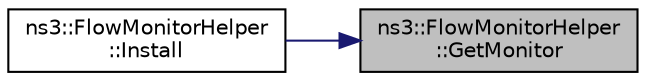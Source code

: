 digraph "ns3::FlowMonitorHelper::GetMonitor"
{
 // LATEX_PDF_SIZE
  edge [fontname="Helvetica",fontsize="10",labelfontname="Helvetica",labelfontsize="10"];
  node [fontname="Helvetica",fontsize="10",shape=record];
  rankdir="RL";
  Node1 [label="ns3::FlowMonitorHelper\l::GetMonitor",height=0.2,width=0.4,color="black", fillcolor="grey75", style="filled", fontcolor="black",tooltip="Retrieve the FlowMonitor object created by the Install* methods."];
  Node1 -> Node2 [dir="back",color="midnightblue",fontsize="10",style="solid",fontname="Helvetica"];
  Node2 [label="ns3::FlowMonitorHelper\l::Install",height=0.2,width=0.4,color="black", fillcolor="white", style="filled",URL="$classns3_1_1_flow_monitor_helper.html#ae07a9261fad2a9b941be785be4977f0b",tooltip="Enable flow monitoring on a single node."];
}
